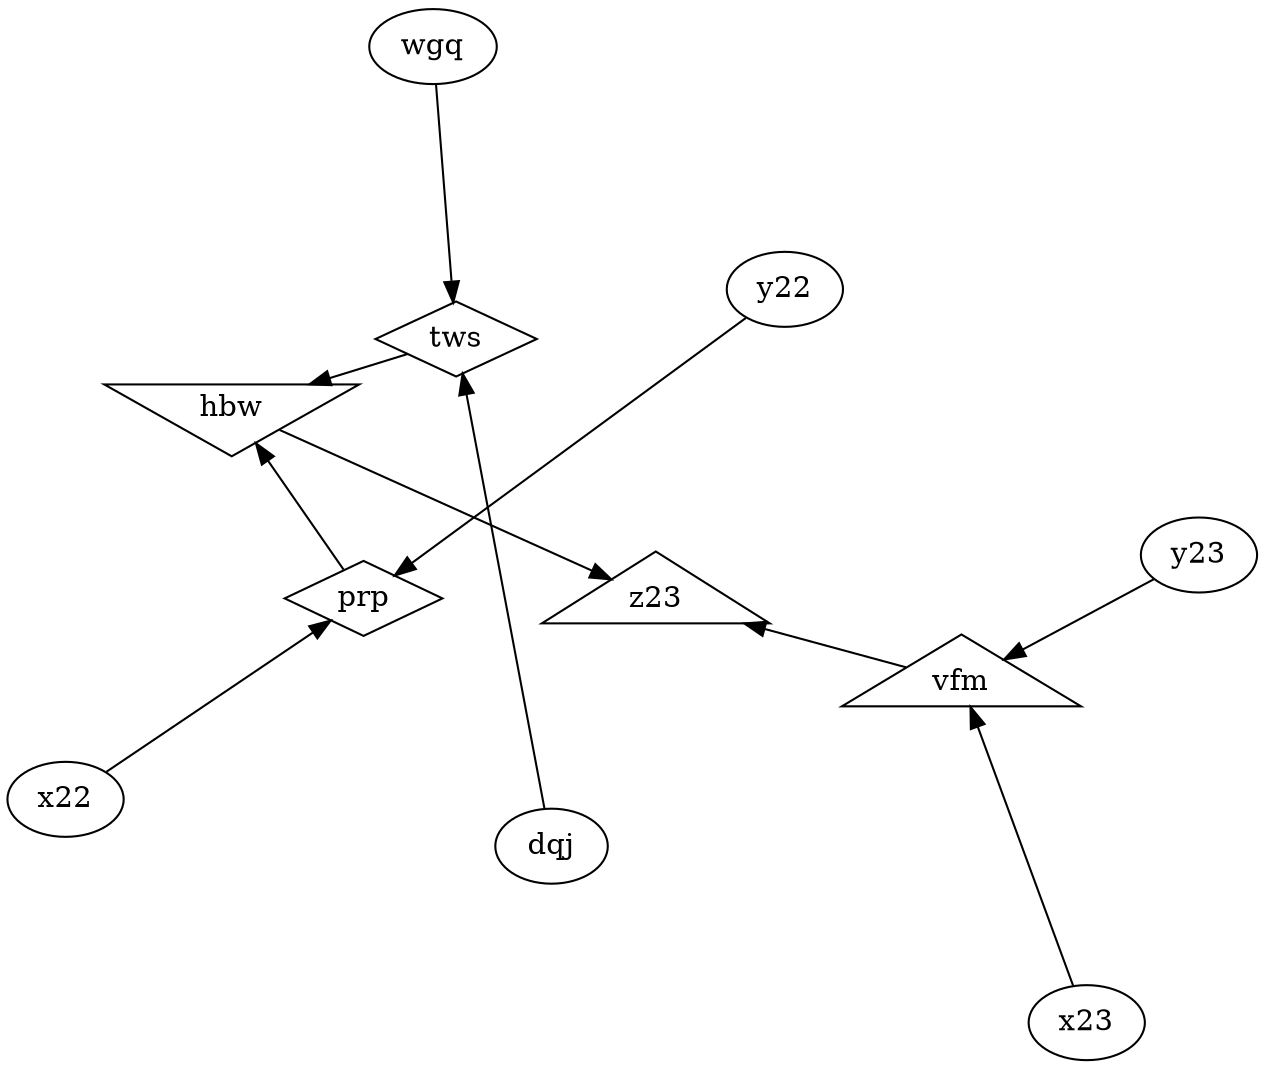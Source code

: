 digraph g1 {
  layout="fdp";
  overlap="false";
  splines="true";
  hbw [shape=invtriangle]
  tws -> hbw
  prp -> hbw
  prp [shape=diamond]
  x22 -> prp
  y22 -> prp
  tws [shape=diamond]
  wgq -> tws
  dqj -> tws
  vfm [shape=triangle]
  y23 -> vfm
  x23 -> vfm
  z23 [shape=triangle]
  vfm -> z23
  hbw -> z23
}
